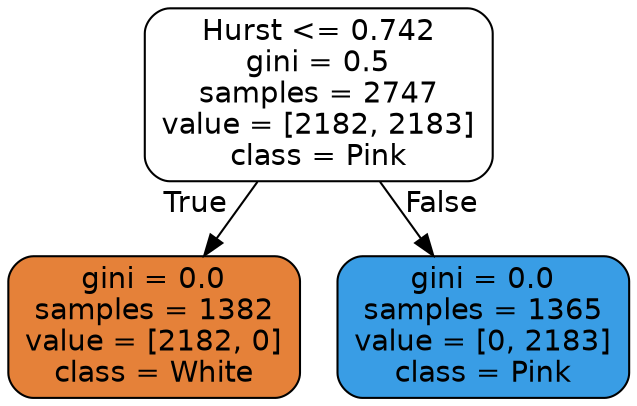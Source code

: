 digraph Tree {
node [shape=box, style="filled, rounded", color="black", fontname=helvetica] ;
edge [fontname=helvetica] ;
0 [label="Hurst <= 0.742\ngini = 0.5\nsamples = 2747\nvalue = [2182, 2183]\nclass = Pink", fillcolor="#399de500"] ;
1 [label="gini = 0.0\nsamples = 1382\nvalue = [2182, 0]\nclass = White", fillcolor="#e58139ff"] ;
0 -> 1 [labeldistance=2.5, labelangle=45, headlabel="True"] ;
2 [label="gini = 0.0\nsamples = 1365\nvalue = [0, 2183]\nclass = Pink", fillcolor="#399de5ff"] ;
0 -> 2 [labeldistance=2.5, labelangle=-45, headlabel="False"] ;
}